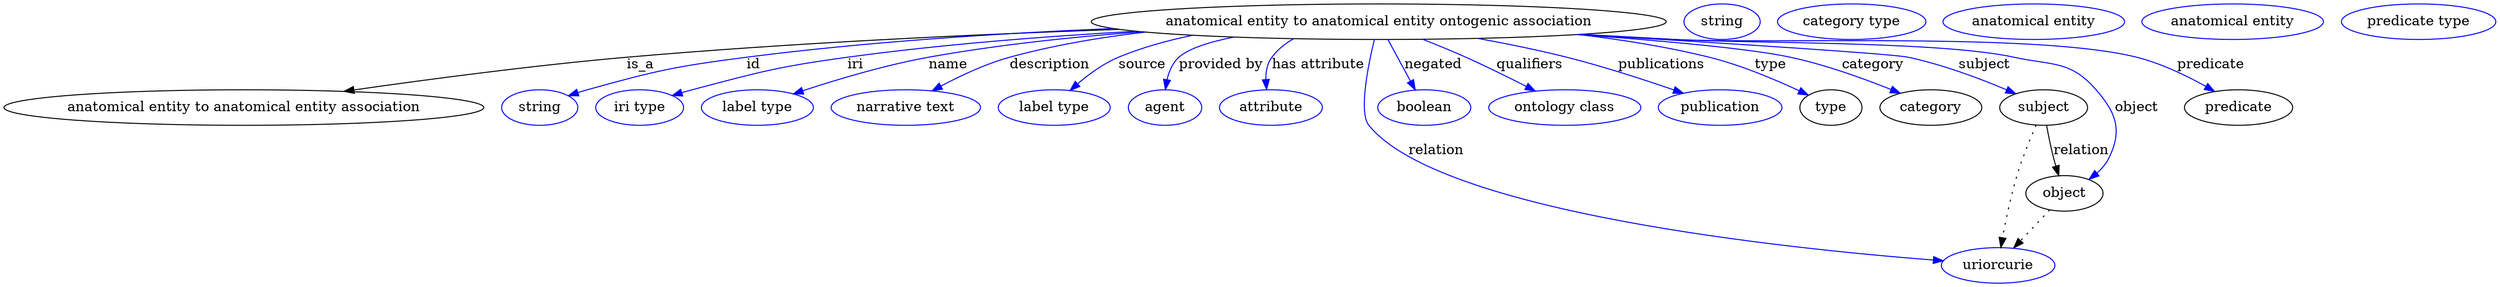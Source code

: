 digraph {
	graph [bb="0,0,2518.4,283"];
	node [label="\N"];
	"anatomical entity to anatomical entity ontogenic association"	[height=0.5,
		label="anatomical entity to anatomical entity ontogenic association",
		pos="1389.4,265",
		width=8.0701];
	"anatomical entity to anatomical entity association"	[height=0.5,
		pos="242.43,178",
		width=6.7341];
	"anatomical entity to anatomical entity ontogenic association" -> "anatomical entity to anatomical entity association"	[label=is_a,
		lp="643.43,221.5",
		pos="e,343.63,194.4 1127,257.25 980.44,252.14 794.56,243.45 629.43,229 536.26,220.85 431.03,206.95 353.85,195.87"];
	id	[color=blue,
		height=0.5,
		label=string,
		pos="541.43,178",
		width=1.0652];
	"anatomical entity to anatomical entity ontogenic association" -> id	[color=blue,
		label=id,
		lp="757.43,221.5",
		pos="e,570.41,189.99 1120.9,258.09 1006.4,253.3 871.5,244.64 750.43,229 677.99,219.64 659.8,215.57 589.43,196 586.32,195.14 583.12,194.17 \
579.92,193.15",
		style=solid];
	iri	[color=blue,
		height=0.5,
		label="iri type",
		pos="642.43,178",
		width=1.2277];
	"anatomical entity to anatomical entity ontogenic association" -> iri	[color=blue,
		label=iri,
		lp="860.43,221.5",
		pos="e,675.35,190.14 1144.1,255.36 1052.3,250.2 947.31,242 852.43,229 781.79,219.32 764.36,214.25 695.43,196 692.06,195.11 688.58,194.13 \
685.1,193.11",
		style=solid];
	name	[color=blue,
		height=0.5,
		label="label type",
		pos="761.43,178",
		width=1.5707];
	"anatomical entity to anatomical entity ontogenic association" -> name	[color=blue,
		label=name,
		lp="954.43,221.5",
		pos="e,797.7,191.84 1149.8,254.78 1079.9,249.62 1003.8,241.56 934.43,229 890.61,221.07 841.99,206.48 807.49,195.11",
		style=solid];
	description	[color=blue,
		height=0.5,
		label="narrative text",
		pos="911.43,178",
		width=2.0943];
	"anatomical entity to anatomical entity ontogenic association" -> description	[color=blue,
		label=description,
		lp="1056.9,221.5",
		pos="e,938.04,194.9 1153.4,254.47 1107.4,249.08 1060,241.01 1016.4,229 992.23,222.33 966.78,210.35 946.99,199.78",
		style=solid];
	source	[color=blue,
		height=0.5,
		label="label type",
		pos="1061.4,178",
		width=1.5707];
	"anatomical entity to anatomical entity ontogenic association" -> source	[color=blue,
		label=source,
		lp="1150.4,221.5",
		pos="e,1077.5,195.3 1201.2,251.21 1175.5,245.95 1149.9,238.77 1126.4,229 1111.3,222.69 1096.6,211.92 1085,201.98",
		style=solid];
	"provided by"	[color=blue,
		height=0.5,
		label=agent,
		pos="1173.4,178",
		width=1.0291];
	"anatomical entity to anatomical entity ontogenic association" -> "provided by"	[color=blue,
		label="provided by",
		lp="1229.9,221.5",
		pos="e,1173.8,196.24 1242.9,249.42 1218.1,244.43 1197.2,237.8 1187.4,229 1181,223.16 1177.4,214.6 1175.4,206.2",
		style=solid];
	"has attribute"	[color=blue,
		height=0.5,
		label=attribute,
		pos="1280.4,178",
		width=1.4443];
	"anatomical entity to anatomical entity ontogenic association" -> "has attribute"	[color=blue,
		label="has attribute",
		lp="1328.4,221.5",
		pos="e,1276.1,196.35 1303.3,247.71 1294.8,242.95 1287.2,236.83 1281.4,229 1276.7,222.6 1275.2,214.36 1275.3,206.43",
		style=solid];
	relation	[color=blue,
		height=0.5,
		label=uriorcurie,
		pos="2014.4,18",
		width=1.5887];
	"anatomical entity to anatomical entity ontogenic association" -> relation	[color=blue,
		label=relation,
		lp="1447.4,134.5",
		pos="e,1959,22.691 1384.9,246.61 1378.6,220.53 1369,172.95 1379.4,160 1450.4,71.509 1801.2,35.067 1948.8,23.483",
		style=solid];
	negated	[color=blue,
		height=0.5,
		label=boolean,
		pos="1435.4,178",
		width=1.2999];
	"anatomical entity to anatomical entity ontogenic association" -> negated	[color=blue,
		label=negated,
		lp="1444.4,221.5",
		pos="e,1426.3,195.89 1398.7,246.8 1405.3,234.74 1414.1,218.4 1421.5,204.79",
		style=solid];
	qualifiers	[color=blue,
		height=0.5,
		label="ontology class",
		pos="1576.4,178",
		width=2.1304];
	"anatomical entity to anatomical entity ontogenic association" -> qualifiers	[color=blue,
		label=qualifiers,
		lp="1541.9,221.5",
		pos="e,1546.9,194.8 1434.1,247.14 1448.1,241.61 1463.5,235.28 1477.4,229 1497.6,219.91 1519.6,208.9 1537.8,199.53",
		style=solid];
	publications	[color=blue,
		height=0.5,
		label=publication,
		pos="1733.4,178",
		width=1.7332];
	"anatomical entity to anatomical entity ontogenic association" -> publications	[color=blue,
		label=publications,
		lp="1675.4,221.5",
		pos="e,1696.5,192.51 1490.1,248.02 1519.1,242.72 1550.7,236.29 1579.4,229 1616.1,219.72 1656.7,206.4 1687,195.84",
		style=solid];
	type	[height=0.5,
		pos="1845.4,178",
		width=0.86659];
	"anatomical entity to anatomical entity ontogenic association" -> type	[color=blue,
		label=type,
		lp="1784.4,221.5",
		pos="e,1822.7,190.63 1591.9,252.04 1635.7,246.89 1681.4,239.53 1723.4,229 1755.2,221.04 1789.5,206.37 1813.7,194.97",
		style=solid];
	category	[height=0.5,
		pos="1946.4,178",
		width=1.4263];
	"anatomical entity to anatomical entity ontogenic association" -> category	[color=blue,
		label=category,
		lp="1887.9,221.5",
		pos="e,1915.5,192.47 1589.5,251.92 1674.6,245.79 1763.5,237.79 1804.4,229 1839.6,221.45 1878.1,207.54 1906.1,196.31",
		style=solid];
	subject	[height=0.5,
		pos="2060.4,178",
		width=1.2277];
	"anatomical entity to anatomical entity ontogenic association" -> subject	[color=blue,
		label=subject,
		lp="2000.4,221.5",
		pos="e,2032.3,191.97 1592,252.06 1736.1,243.35 1906.9,232.49 1923.4,229 1958.1,221.7 1995.7,207.46 2022.8,196.03",
		style=solid];
	object	[height=0.5,
		pos="2081.4,91",
		width=1.0832];
	"anatomical entity to anatomical entity ontogenic association" -> object	[color=blue,
		label=object,
		lp="2154.4,178",
		pos="e,2106.3,105.25 1594.8,252.26 1626.5,250.48 1658.8,248.67 1689.4,247 1765.2,242.85 1956.3,245.23 2030.4,229 2069.2,220.51 2087.4,\
225.99 2113.4,196 2133.9,172.42 2140.1,155.03 2126.4,127 2123.6,121.17 2119.2,116.02 2114.3,111.6",
		style=solid];
	predicate	[height=0.5,
		pos="2257.4,178",
		width=1.5165];
	"anatomical entity to anatomical entity ontogenic association" -> predicate	[color=blue,
		label=predicate,
		lp="2229.4,221.5",
		pos="e,2233.1,194.37 1591.5,252.05 1624.2,250.26 1657.8,248.51 1689.4,247 1792.7,242.07 2054.1,254.11 2154.4,229 2179.1,222.83 2204.8,\
210.37 2224.3,199.43",
		style=solid];
	association_type	[color=blue,
		height=0.5,
		label=string,
		pos="1736.4,265",
		width=1.0652];
	association_category	[color=blue,
		height=0.5,
		label="category type",
		pos="1867.4,265",
		width=2.0762];
	subject -> relation	[pos="e,2017.2,36.136 2052.8,160.24 2046.9,146.64 2038.8,126.88 2033.4,109 2027.2,88.265 2022.2,64.241 2018.9,46.231",
		style=dotted];
	subject -> object	[label=relation,
		lp="2098.4,134.5",
		pos="e,2075.7,108.98 2063.4,159.77 2065.2,150.09 2067.7,137.8 2070.4,127 2071.1,124.32 2071.9,121.53 2072.7,118.76"];
	"anatomical entity to anatomical entity ontogenic association_subject"	[color=blue,
		height=0.5,
		label="anatomical entity",
		pos="2051.4,265",
		width=2.5456];
	object -> relation	[pos="e,2030.2,35.702 2066.6,74.243 2058,65.127 2047,53.465 2037.3,43.208",
		style=dotted];
	"anatomical entity to anatomical entity ontogenic association_object"	[color=blue,
		height=0.5,
		label="anatomical entity",
		pos="2252.4,265",
		width=2.5456];
	"anatomical entity to anatomical entity ontogenic association_predicate"	[color=blue,
		height=0.5,
		label="predicate type",
		pos="2440.4,265",
		width=2.1665];
}
